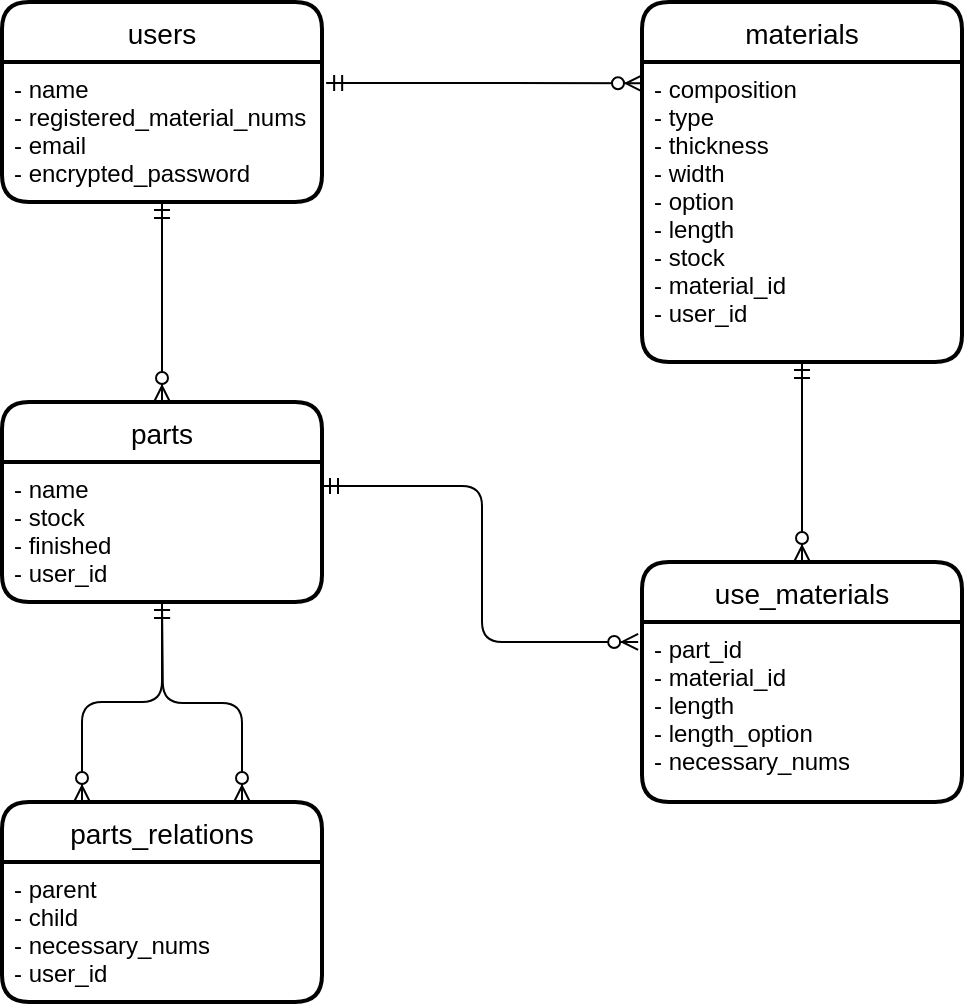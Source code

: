<mxfile>
    <diagram id="bQVQWk4gfmyKirE8EgwK" name="ページ1">
        <mxGraphModel dx="650" dy="647" grid="1" gridSize="10" guides="1" tooltips="1" connect="1" arrows="1" fold="1" page="1" pageScale="1" pageWidth="827" pageHeight="1169" math="0" shadow="0">
            <root>
                <mxCell id="0"/>
                <mxCell id="1" parent="0"/>
                <mxCell id="2" value="users" style="swimlane;childLayout=stackLayout;horizontal=1;startSize=30;horizontalStack=0;rounded=1;fontSize=14;fontStyle=0;strokeWidth=2;resizeParent=0;resizeLast=1;shadow=0;dashed=0;align=center;" parent="1" vertex="1">
                    <mxGeometry x="120" y="40" width="160" height="100" as="geometry"/>
                </mxCell>
                <mxCell id="3" value="- name&#10;- registered_material_nums&#10;- email&#10;- encrypted_password" style="align=left;strokeColor=none;fillColor=none;spacingLeft=4;fontSize=12;verticalAlign=top;resizable=0;rotatable=0;part=1;" parent="2" vertex="1">
                    <mxGeometry y="30" width="160" height="70" as="geometry"/>
                </mxCell>
                <mxCell id="5" value="parts" style="swimlane;childLayout=stackLayout;horizontal=1;startSize=30;horizontalStack=0;rounded=1;fontSize=14;fontStyle=0;strokeWidth=2;resizeParent=0;resizeLast=1;shadow=0;dashed=0;align=center;" parent="1" vertex="1">
                    <mxGeometry x="120" y="240" width="160" height="100" as="geometry"/>
                </mxCell>
                <mxCell id="6" value="- name&#10;- stock&#10;- finished&#10;- user_id" style="align=left;strokeColor=none;fillColor=none;spacingLeft=4;fontSize=12;verticalAlign=top;resizable=0;rotatable=0;part=1;" parent="5" vertex="1">
                    <mxGeometry y="30" width="160" height="70" as="geometry"/>
                </mxCell>
                <mxCell id="7" value="materials" style="swimlane;childLayout=stackLayout;horizontal=1;startSize=30;horizontalStack=0;rounded=1;fontSize=14;fontStyle=0;strokeWidth=2;resizeParent=0;resizeLast=1;shadow=0;dashed=0;align=center;" parent="1" vertex="1">
                    <mxGeometry x="440" y="40" width="160" height="180" as="geometry"/>
                </mxCell>
                <mxCell id="8" value="- composition&#10;- type&#10;- thickness&#10;- width&#10;- option&#10;- length&#10;- stock&#10;- material_id&#10;- user_id" style="align=left;strokeColor=none;fillColor=none;spacingLeft=4;fontSize=12;verticalAlign=top;resizable=0;rotatable=0;part=1;" parent="7" vertex="1">
                    <mxGeometry y="30" width="160" height="150" as="geometry"/>
                </mxCell>
                <mxCell id="9" value="parts_relations" style="swimlane;childLayout=stackLayout;horizontal=1;startSize=30;horizontalStack=0;rounded=1;fontSize=14;fontStyle=0;strokeWidth=2;resizeParent=0;resizeLast=1;shadow=0;dashed=0;align=center;" parent="1" vertex="1">
                    <mxGeometry x="120" y="440" width="160" height="100" as="geometry"/>
                </mxCell>
                <mxCell id="10" value="- parent&#10;- child&#10;- necessary_nums&#10;- user_id" style="align=left;strokeColor=none;fillColor=none;spacingLeft=4;fontSize=12;verticalAlign=top;resizable=0;rotatable=0;part=1;" parent="9" vertex="1">
                    <mxGeometry y="30" width="160" height="70" as="geometry"/>
                </mxCell>
                <mxCell id="11" value="use_materials" style="swimlane;childLayout=stackLayout;horizontal=1;startSize=30;horizontalStack=0;rounded=1;fontSize=14;fontStyle=0;strokeWidth=2;resizeParent=0;resizeLast=1;shadow=0;dashed=0;align=center;" parent="1" vertex="1">
                    <mxGeometry x="440" y="320" width="160" height="120" as="geometry"/>
                </mxCell>
                <mxCell id="12" value="- part_id&#10;- material_id&#10;- length&#10;- length_option&#10;- necessary_nums" style="align=left;strokeColor=none;fillColor=none;spacingLeft=4;fontSize=12;verticalAlign=top;resizable=0;rotatable=0;part=1;" parent="11" vertex="1">
                    <mxGeometry y="30" width="160" height="90" as="geometry"/>
                </mxCell>
                <mxCell id="13" value="" style="edgeStyle=orthogonalEdgeStyle;fontSize=12;html=1;endArrow=ERzeroToMany;startArrow=ERmandOne;exitX=0.5;exitY=1;exitDx=0;exitDy=0;entryX=0.5;entryY=0;entryDx=0;entryDy=0;" parent="1" source="3" target="5" edge="1">
                    <mxGeometry width="100" height="100" relative="1" as="geometry">
                        <mxPoint x="360" y="400" as="sourcePoint"/>
                        <mxPoint x="460" y="300" as="targetPoint"/>
                    </mxGeometry>
                </mxCell>
                <mxCell id="16" value="" style="edgeStyle=orthogonalEdgeStyle;fontSize=12;html=1;endArrow=ERzeroToMany;startArrow=ERmandOne;exitX=1.013;exitY=0.15;exitDx=0;exitDy=0;exitPerimeter=0;entryX=0;entryY=0.071;entryDx=0;entryDy=0;entryPerimeter=0;" parent="1" source="3" target="8" edge="1">
                    <mxGeometry width="100" height="100" relative="1" as="geometry">
                        <mxPoint x="360" y="400" as="sourcePoint"/>
                        <mxPoint x="460" y="300" as="targetPoint"/>
                    </mxGeometry>
                </mxCell>
                <mxCell id="17" value="" style="edgeStyle=orthogonalEdgeStyle;fontSize=12;html=1;endArrow=ERzeroToMany;startArrow=ERmandOne;exitX=0.5;exitY=1;exitDx=0;exitDy=0;entryX=0.25;entryY=0;entryDx=0;entryDy=0;" parent="1" source="6" target="9" edge="1">
                    <mxGeometry width="100" height="100" relative="1" as="geometry">
                        <mxPoint x="360" y="400" as="sourcePoint"/>
                        <mxPoint x="460" y="300" as="targetPoint"/>
                    </mxGeometry>
                </mxCell>
                <mxCell id="18" value="" style="edgeStyle=orthogonalEdgeStyle;fontSize=12;html=1;endArrow=ERzeroToMany;startArrow=ERmandOne;entryX=0.75;entryY=0;entryDx=0;entryDy=0;" parent="1" target="9" edge="1">
                    <mxGeometry width="100" height="100" relative="1" as="geometry">
                        <mxPoint x="200" y="340" as="sourcePoint"/>
                        <mxPoint x="460" y="300" as="targetPoint"/>
                    </mxGeometry>
                </mxCell>
                <mxCell id="19" value="" style="edgeStyle=orthogonalEdgeStyle;fontSize=12;html=1;endArrow=ERzeroToMany;startArrow=ERmandOne;exitX=1;exitY=0.171;exitDx=0;exitDy=0;exitPerimeter=0;entryX=-0.012;entryY=0.111;entryDx=0;entryDy=0;entryPerimeter=0;" parent="1" source="6" target="12" edge="1">
                    <mxGeometry width="100" height="100" relative="1" as="geometry">
                        <mxPoint x="360" y="400" as="sourcePoint"/>
                        <mxPoint x="460" y="300" as="targetPoint"/>
                        <Array as="points">
                            <mxPoint x="360" y="282"/>
                            <mxPoint x="360" y="360"/>
                        </Array>
                    </mxGeometry>
                </mxCell>
                <mxCell id="20" value="" style="edgeStyle=orthogonalEdgeStyle;fontSize=12;html=1;endArrow=ERzeroToMany;startArrow=ERmandOne;exitX=0.5;exitY=1;exitDx=0;exitDy=0;entryX=0.5;entryY=0;entryDx=0;entryDy=0;" parent="1" source="8" target="11" edge="1">
                    <mxGeometry width="100" height="100" relative="1" as="geometry">
                        <mxPoint x="360" y="400" as="sourcePoint"/>
                        <mxPoint x="460" y="300" as="targetPoint"/>
                    </mxGeometry>
                </mxCell>
            </root>
        </mxGraphModel>
    </diagram>
</mxfile>